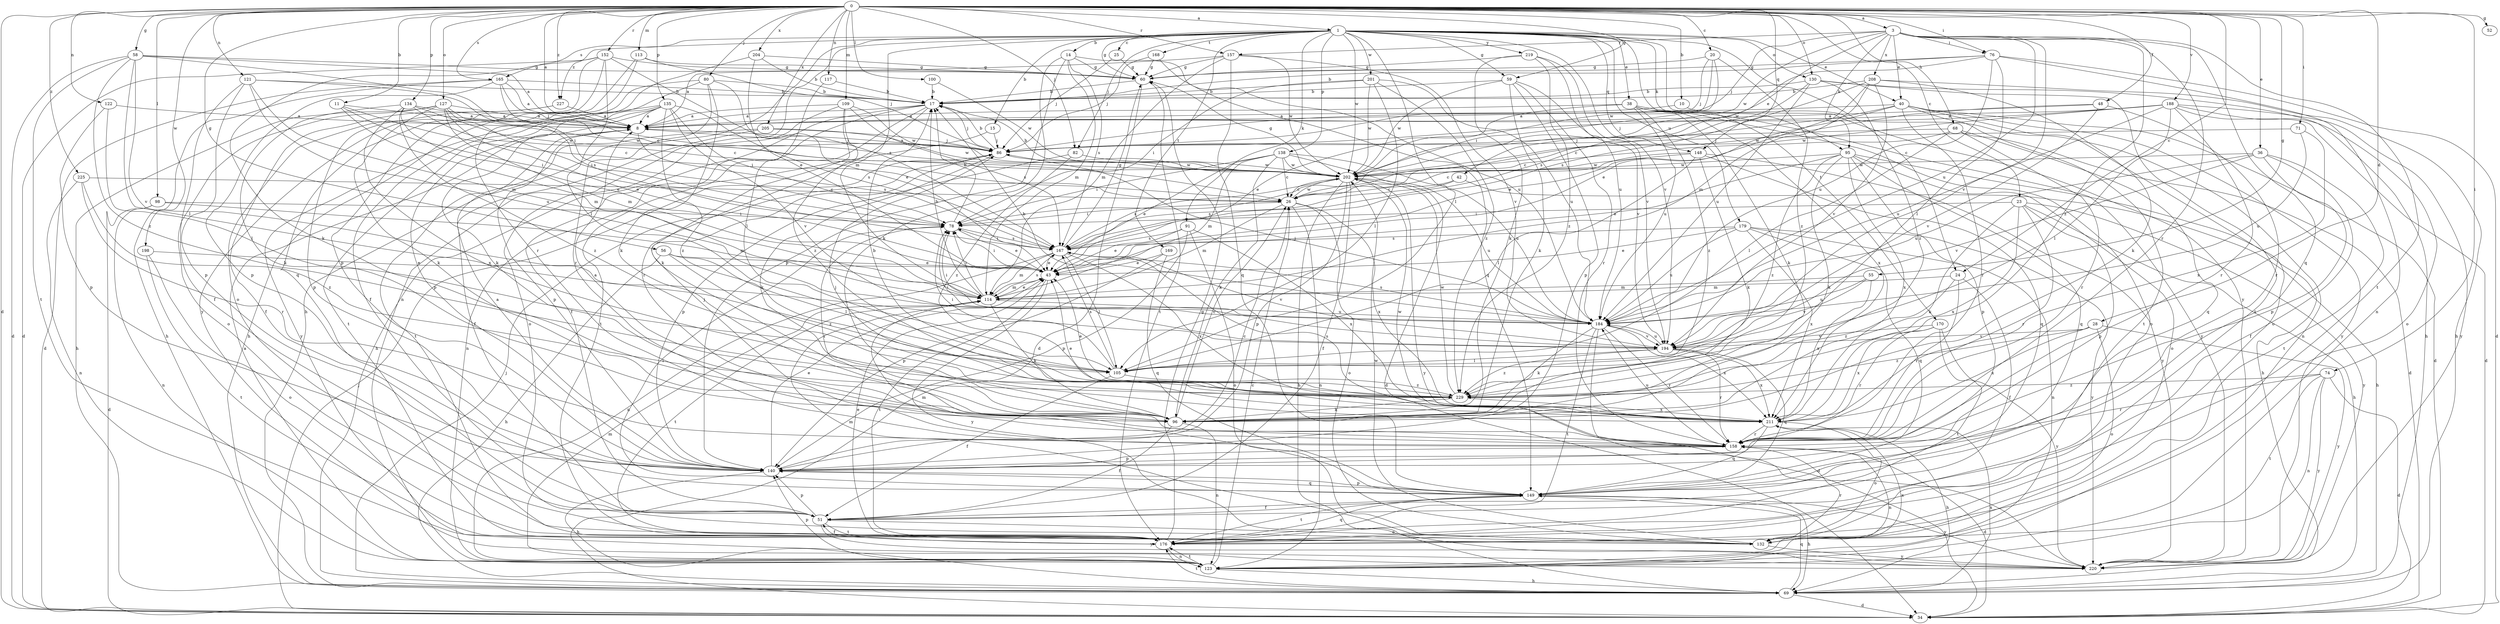 strict digraph  {
0;
1;
3;
8;
10;
11;
14;
15;
17;
20;
23;
24;
25;
26;
28;
34;
36;
38;
40;
42;
43;
48;
51;
52;
55;
56;
58;
59;
60;
68;
69;
71;
74;
76;
78;
80;
82;
86;
91;
95;
96;
98;
100;
105;
109;
113;
114;
117;
121;
122;
123;
127;
130;
132;
134;
135;
138;
140;
148;
149;
152;
157;
158;
165;
167;
168;
169;
170;
176;
179;
184;
188;
194;
198;
201;
202;
204;
205;
208;
211;
219;
220;
225;
227;
229;
0 -> 1  [label=a];
0 -> 3  [label=a];
0 -> 8  [label=a];
0 -> 10  [label=b];
0 -> 11  [label=b];
0 -> 20  [label=c];
0 -> 23  [label=c];
0 -> 24  [label=c];
0 -> 28  [label=d];
0 -> 34  [label=d];
0 -> 36  [label=e];
0 -> 48  [label=f];
0 -> 52  [label=g];
0 -> 55  [label=g];
0 -> 56  [label=g];
0 -> 58  [label=g];
0 -> 59  [label=g];
0 -> 68  [label=h];
0 -> 71  [label=i];
0 -> 74  [label=i];
0 -> 76  [label=i];
0 -> 80  [label=j];
0 -> 82  [label=j];
0 -> 98  [label=l];
0 -> 100  [label=l];
0 -> 109  [label=m];
0 -> 113  [label=m];
0 -> 117  [label=n];
0 -> 121  [label=n];
0 -> 122  [label=n];
0 -> 127  [label=o];
0 -> 130  [label=o];
0 -> 134  [label=p];
0 -> 135  [label=p];
0 -> 148  [label=q];
0 -> 152  [label=r];
0 -> 157  [label=r];
0 -> 165  [label=s];
0 -> 188  [label=v];
0 -> 198  [label=w];
0 -> 204  [label=x];
0 -> 205  [label=x];
0 -> 225  [label=z];
0 -> 227  [label=z];
1 -> 14  [label=b];
1 -> 15  [label=b];
1 -> 24  [label=c];
1 -> 25  [label=c];
1 -> 38  [label=e];
1 -> 40  [label=e];
1 -> 59  [label=g];
1 -> 60  [label=g];
1 -> 69  [label=h];
1 -> 82  [label=j];
1 -> 91  [label=k];
1 -> 95  [label=k];
1 -> 105  [label=l];
1 -> 114  [label=m];
1 -> 123  [label=n];
1 -> 130  [label=o];
1 -> 138  [label=p];
1 -> 148  [label=q];
1 -> 165  [label=s];
1 -> 168  [label=t];
1 -> 169  [label=t];
1 -> 170  [label=t];
1 -> 179  [label=u];
1 -> 194  [label=v];
1 -> 201  [label=w];
1 -> 202  [label=w];
1 -> 219  [label=y];
1 -> 220  [label=y];
1 -> 227  [label=z];
3 -> 40  [label=e];
3 -> 42  [label=e];
3 -> 76  [label=i];
3 -> 86  [label=j];
3 -> 95  [label=k];
3 -> 149  [label=q];
3 -> 157  [label=r];
3 -> 158  [label=r];
3 -> 176  [label=t];
3 -> 184  [label=u];
3 -> 194  [label=v];
3 -> 202  [label=w];
3 -> 208  [label=x];
3 -> 229  [label=z];
8 -> 86  [label=j];
8 -> 140  [label=p];
8 -> 167  [label=s];
10 -> 8  [label=a];
10 -> 123  [label=n];
11 -> 8  [label=a];
11 -> 26  [label=c];
11 -> 78  [label=i];
11 -> 114  [label=m];
14 -> 60  [label=g];
14 -> 96  [label=k];
14 -> 114  [label=m];
14 -> 140  [label=p];
14 -> 167  [label=s];
14 -> 184  [label=u];
15 -> 86  [label=j];
15 -> 123  [label=n];
17 -> 8  [label=a];
17 -> 51  [label=f];
17 -> 69  [label=h];
17 -> 86  [label=j];
17 -> 158  [label=r];
17 -> 176  [label=t];
20 -> 60  [label=g];
20 -> 78  [label=i];
20 -> 86  [label=j];
20 -> 202  [label=w];
20 -> 229  [label=z];
23 -> 69  [label=h];
23 -> 78  [label=i];
23 -> 96  [label=k];
23 -> 140  [label=p];
23 -> 158  [label=r];
23 -> 211  [label=x];
23 -> 220  [label=y];
24 -> 51  [label=f];
24 -> 114  [label=m];
24 -> 158  [label=r];
24 -> 229  [label=z];
25 -> 60  [label=g];
25 -> 86  [label=j];
26 -> 78  [label=i];
26 -> 114  [label=m];
26 -> 123  [label=n];
26 -> 132  [label=o];
26 -> 202  [label=w];
26 -> 211  [label=x];
28 -> 132  [label=o];
28 -> 194  [label=v];
28 -> 211  [label=x];
28 -> 220  [label=y];
28 -> 229  [label=z];
34 -> 86  [label=j];
36 -> 51  [label=f];
36 -> 140  [label=p];
36 -> 176  [label=t];
36 -> 184  [label=u];
36 -> 194  [label=v];
36 -> 202  [label=w];
38 -> 8  [label=a];
38 -> 43  [label=e];
38 -> 96  [label=k];
38 -> 132  [label=o];
38 -> 184  [label=u];
38 -> 211  [label=x];
38 -> 220  [label=y];
38 -> 229  [label=z];
40 -> 8  [label=a];
40 -> 26  [label=c];
40 -> 34  [label=d];
40 -> 43  [label=e];
40 -> 132  [label=o];
40 -> 158  [label=r];
40 -> 176  [label=t];
40 -> 220  [label=y];
42 -> 26  [label=c];
42 -> 69  [label=h];
42 -> 167  [label=s];
43 -> 78  [label=i];
43 -> 114  [label=m];
43 -> 176  [label=t];
43 -> 220  [label=y];
48 -> 8  [label=a];
48 -> 158  [label=r];
48 -> 194  [label=v];
48 -> 202  [label=w];
51 -> 132  [label=o];
51 -> 140  [label=p];
51 -> 176  [label=t];
51 -> 220  [label=y];
55 -> 114  [label=m];
55 -> 184  [label=u];
55 -> 194  [label=v];
55 -> 211  [label=x];
56 -> 43  [label=e];
56 -> 69  [label=h];
56 -> 105  [label=l];
56 -> 229  [label=z];
58 -> 8  [label=a];
58 -> 34  [label=d];
58 -> 60  [label=g];
58 -> 78  [label=i];
58 -> 105  [label=l];
58 -> 176  [label=t];
58 -> 194  [label=v];
58 -> 229  [label=z];
59 -> 17  [label=b];
59 -> 96  [label=k];
59 -> 140  [label=p];
59 -> 158  [label=r];
59 -> 194  [label=v];
59 -> 202  [label=w];
60 -> 17  [label=b];
60 -> 34  [label=d];
60 -> 176  [label=t];
68 -> 26  [label=c];
68 -> 34  [label=d];
68 -> 86  [label=j];
68 -> 105  [label=l];
68 -> 149  [label=q];
68 -> 158  [label=r];
69 -> 34  [label=d];
69 -> 86  [label=j];
69 -> 149  [label=q];
69 -> 176  [label=t];
69 -> 211  [label=x];
71 -> 86  [label=j];
71 -> 184  [label=u];
71 -> 211  [label=x];
74 -> 34  [label=d];
74 -> 123  [label=n];
74 -> 158  [label=r];
74 -> 176  [label=t];
74 -> 220  [label=y];
74 -> 229  [label=z];
76 -> 17  [label=b];
76 -> 34  [label=d];
76 -> 60  [label=g];
76 -> 105  [label=l];
76 -> 123  [label=n];
76 -> 184  [label=u];
76 -> 202  [label=w];
78 -> 17  [label=b];
78 -> 43  [label=e];
78 -> 167  [label=s];
80 -> 17  [label=b];
80 -> 43  [label=e];
80 -> 51  [label=f];
80 -> 69  [label=h];
80 -> 96  [label=k];
80 -> 158  [label=r];
82 -> 140  [label=p];
82 -> 202  [label=w];
82 -> 229  [label=z];
86 -> 8  [label=a];
86 -> 17  [label=b];
86 -> 96  [label=k];
86 -> 202  [label=w];
91 -> 43  [label=e];
91 -> 132  [label=o];
91 -> 140  [label=p];
91 -> 167  [label=s];
91 -> 211  [label=x];
95 -> 43  [label=e];
95 -> 69  [label=h];
95 -> 96  [label=k];
95 -> 132  [label=o];
95 -> 140  [label=p];
95 -> 149  [label=q];
95 -> 202  [label=w];
95 -> 211  [label=x];
95 -> 229  [label=z];
96 -> 8  [label=a];
96 -> 26  [label=c];
96 -> 51  [label=f];
96 -> 123  [label=n];
98 -> 34  [label=d];
98 -> 78  [label=i];
98 -> 114  [label=m];
98 -> 123  [label=n];
100 -> 17  [label=b];
100 -> 202  [label=w];
105 -> 51  [label=f];
105 -> 78  [label=i];
105 -> 167  [label=s];
105 -> 229  [label=z];
109 -> 8  [label=a];
109 -> 96  [label=k];
109 -> 132  [label=o];
109 -> 167  [label=s];
109 -> 202  [label=w];
109 -> 229  [label=z];
113 -> 60  [label=g];
113 -> 86  [label=j];
113 -> 140  [label=p];
113 -> 149  [label=q];
114 -> 17  [label=b];
114 -> 43  [label=e];
114 -> 78  [label=i];
114 -> 96  [label=k];
114 -> 167  [label=s];
114 -> 176  [label=t];
114 -> 184  [label=u];
117 -> 17  [label=b];
117 -> 105  [label=l];
121 -> 17  [label=b];
121 -> 51  [label=f];
121 -> 114  [label=m];
121 -> 140  [label=p];
121 -> 167  [label=s];
121 -> 184  [label=u];
122 -> 8  [label=a];
122 -> 105  [label=l];
122 -> 140  [label=p];
123 -> 8  [label=a];
123 -> 26  [label=c];
123 -> 69  [label=h];
123 -> 114  [label=m];
123 -> 140  [label=p];
123 -> 176  [label=t];
123 -> 211  [label=x];
127 -> 8  [label=a];
127 -> 43  [label=e];
127 -> 69  [label=h];
127 -> 78  [label=i];
127 -> 96  [label=k];
127 -> 114  [label=m];
127 -> 132  [label=o];
127 -> 202  [label=w];
130 -> 17  [label=b];
130 -> 69  [label=h];
130 -> 167  [label=s];
130 -> 176  [label=t];
130 -> 184  [label=u];
130 -> 229  [label=z];
132 -> 114  [label=m];
132 -> 158  [label=r];
132 -> 202  [label=w];
132 -> 220  [label=y];
134 -> 8  [label=a];
134 -> 26  [label=c];
134 -> 43  [label=e];
134 -> 96  [label=k];
134 -> 202  [label=w];
134 -> 211  [label=x];
134 -> 229  [label=z];
135 -> 8  [label=a];
135 -> 78  [label=i];
135 -> 96  [label=k];
135 -> 140  [label=p];
135 -> 167  [label=s];
135 -> 176  [label=t];
135 -> 194  [label=v];
135 -> 220  [label=y];
135 -> 229  [label=z];
138 -> 26  [label=c];
138 -> 34  [label=d];
138 -> 43  [label=e];
138 -> 78  [label=i];
138 -> 96  [label=k];
138 -> 114  [label=m];
138 -> 184  [label=u];
138 -> 202  [label=w];
140 -> 8  [label=a];
140 -> 26  [label=c];
140 -> 43  [label=e];
140 -> 69  [label=h];
140 -> 149  [label=q];
148 -> 26  [label=c];
148 -> 96  [label=k];
148 -> 105  [label=l];
148 -> 149  [label=q];
148 -> 202  [label=w];
148 -> 220  [label=y];
149 -> 51  [label=f];
149 -> 69  [label=h];
149 -> 78  [label=i];
149 -> 114  [label=m];
149 -> 140  [label=p];
149 -> 176  [label=t];
149 -> 220  [label=y];
152 -> 34  [label=d];
152 -> 60  [label=g];
152 -> 96  [label=k];
152 -> 105  [label=l];
152 -> 132  [label=o];
152 -> 167  [label=s];
152 -> 220  [label=y];
157 -> 8  [label=a];
157 -> 60  [label=g];
157 -> 114  [label=m];
157 -> 149  [label=q];
157 -> 194  [label=v];
157 -> 202  [label=w];
158 -> 34  [label=d];
158 -> 78  [label=i];
158 -> 86  [label=j];
158 -> 123  [label=n];
158 -> 140  [label=p];
158 -> 184  [label=u];
158 -> 202  [label=w];
165 -> 8  [label=a];
165 -> 17  [label=b];
165 -> 26  [label=c];
165 -> 34  [label=d];
165 -> 69  [label=h];
165 -> 86  [label=j];
165 -> 140  [label=p];
167 -> 43  [label=e];
167 -> 60  [label=g];
167 -> 78  [label=i];
167 -> 105  [label=l];
167 -> 114  [label=m];
167 -> 123  [label=n];
167 -> 194  [label=v];
167 -> 211  [label=x];
168 -> 60  [label=g];
168 -> 86  [label=j];
168 -> 149  [label=q];
169 -> 43  [label=e];
169 -> 140  [label=p];
169 -> 149  [label=q];
170 -> 158  [label=r];
170 -> 176  [label=t];
170 -> 194  [label=v];
170 -> 211  [label=x];
170 -> 220  [label=y];
176 -> 43  [label=e];
176 -> 51  [label=f];
176 -> 60  [label=g];
176 -> 123  [label=n];
176 -> 149  [label=q];
179 -> 43  [label=e];
179 -> 123  [label=n];
179 -> 149  [label=q];
179 -> 167  [label=s];
179 -> 184  [label=u];
179 -> 211  [label=x];
179 -> 220  [label=y];
184 -> 17  [label=b];
184 -> 34  [label=d];
184 -> 78  [label=i];
184 -> 86  [label=j];
184 -> 96  [label=k];
184 -> 158  [label=r];
184 -> 167  [label=s];
184 -> 176  [label=t];
184 -> 194  [label=v];
184 -> 211  [label=x];
188 -> 8  [label=a];
188 -> 34  [label=d];
188 -> 86  [label=j];
188 -> 105  [label=l];
188 -> 132  [label=o];
188 -> 158  [label=r];
188 -> 184  [label=u];
188 -> 202  [label=w];
188 -> 220  [label=y];
194 -> 78  [label=i];
194 -> 105  [label=l];
194 -> 149  [label=q];
194 -> 158  [label=r];
194 -> 184  [label=u];
194 -> 211  [label=x];
194 -> 229  [label=z];
198 -> 43  [label=e];
198 -> 132  [label=o];
198 -> 176  [label=t];
201 -> 17  [label=b];
201 -> 78  [label=i];
201 -> 105  [label=l];
201 -> 184  [label=u];
201 -> 202  [label=w];
201 -> 229  [label=z];
202 -> 17  [label=b];
202 -> 26  [label=c];
202 -> 51  [label=f];
202 -> 60  [label=g];
202 -> 69  [label=h];
202 -> 140  [label=p];
202 -> 167  [label=s];
202 -> 184  [label=u];
202 -> 220  [label=y];
204 -> 17  [label=b];
204 -> 43  [label=e];
204 -> 60  [label=g];
204 -> 158  [label=r];
205 -> 51  [label=f];
205 -> 86  [label=j];
205 -> 176  [label=t];
205 -> 202  [label=w];
208 -> 17  [label=b];
208 -> 43  [label=e];
208 -> 69  [label=h];
208 -> 96  [label=k];
208 -> 114  [label=m];
208 -> 167  [label=s];
208 -> 194  [label=v];
211 -> 43  [label=e];
211 -> 69  [label=h];
211 -> 86  [label=j];
211 -> 132  [label=o];
211 -> 149  [label=q];
211 -> 158  [label=r];
211 -> 167  [label=s];
219 -> 60  [label=g];
219 -> 96  [label=k];
219 -> 184  [label=u];
219 -> 194  [label=v];
219 -> 229  [label=z];
225 -> 26  [label=c];
225 -> 123  [label=n];
225 -> 158  [label=r];
225 -> 229  [label=z];
227 -> 8  [label=a];
227 -> 51  [label=f];
227 -> 140  [label=p];
229 -> 17  [label=b];
229 -> 43  [label=e];
229 -> 96  [label=k];
229 -> 202  [label=w];
229 -> 211  [label=x];
}
